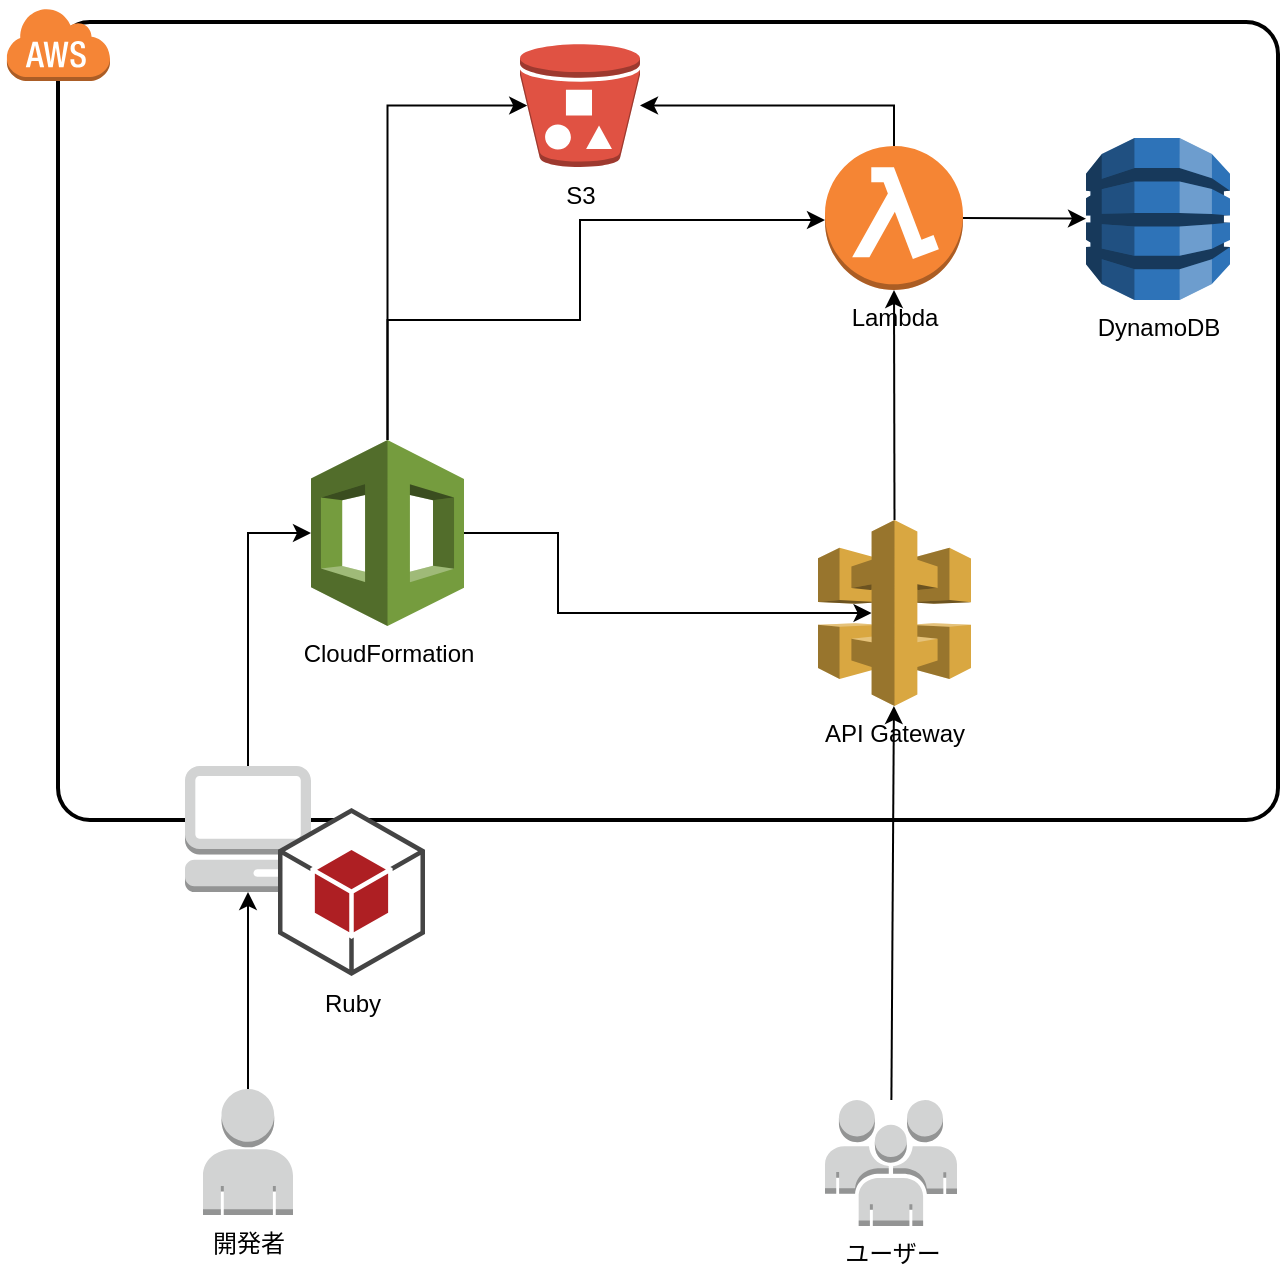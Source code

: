 <mxfile version="10.6.7" type="device"><diagram name="Page-1" id="75ae5057-2f1f-a65a-41a6-c58fb5237df7"><mxGraphModel dx="1078" dy="962" grid="1" gridSize="10" guides="1" tooltips="1" connect="1" arrows="1" fold="1" page="1" pageScale="1" pageWidth="1100" pageHeight="850" background="#ffffff" math="0" shadow="0"><root><mxCell id="0"/><mxCell id="1" parent="0"/><mxCell id="6d17579d09794128-4" value="" style="rounded=1;arcSize=4;dashed=0;strokeColor=#000000;fillColor=none;gradientColor=none;strokeWidth=2;shadow=0;comic=0;fontFamily=Verdana;fontSize=12;fontColor=#000000;html=1;" parent="1" vertex="1"><mxGeometry x="270" y="21" width="610" height="399" as="geometry"/></mxCell><mxCell id="6d17579d09794128-5" value="" style="dashed=0;html=1;shape=mxgraph.aws3.cloud;fillColor=#F58536;gradientColor=none;dashed=0;rounded=1;shadow=0;comic=0;strokeColor=#E6E6E6;strokeWidth=6;fontFamily=Verdana;fontSize=12;fontColor=#000000;" parent="1" vertex="1"><mxGeometry x="244" y="13.5" width="52" height="37" as="geometry"/></mxCell><mxCell id="hjGsAivNyLAnUpCADnDv-54" style="edgeStyle=orthogonalEdgeStyle;rounded=0;orthogonalLoop=1;jettySize=auto;html=1;exitX=0.5;exitY=0;exitDx=0;exitDy=0;exitPerimeter=0;" parent="1" source="hjGsAivNyLAnUpCADnDv-1" target="hjGsAivNyLAnUpCADnDv-9" edge="1"><mxGeometry relative="1" as="geometry"/></mxCell><mxCell id="hjGsAivNyLAnUpCADnDv-1" value="Lambda" style="outlineConnect=0;dashed=0;verticalLabelPosition=bottom;verticalAlign=top;align=center;html=1;shape=mxgraph.aws3.lambda_function;fillColor=#F58534;gradientColor=none;" parent="1" vertex="1"><mxGeometry x="653.5" y="83" width="69" height="72" as="geometry"/></mxCell><mxCell id="hjGsAivNyLAnUpCADnDv-4" value="DynamoDB" style="outlineConnect=0;dashed=0;verticalLabelPosition=bottom;verticalAlign=top;align=center;html=1;shape=mxgraph.aws3.dynamo_db;fillColor=#2E73B8;gradientColor=none;" parent="1" vertex="1"><mxGeometry x="784" y="79" width="72" height="81" as="geometry"/></mxCell><mxCell id="hjGsAivNyLAnUpCADnDv-9" value="S3" style="outlineConnect=0;dashed=0;verticalLabelPosition=bottom;verticalAlign=top;align=center;html=1;shape=mxgraph.aws3.bucket_with_objects;fillColor=#E05243;gradientColor=none;" parent="1" vertex="1"><mxGeometry x="501" y="32" width="60" height="61.5" as="geometry"/></mxCell><mxCell id="hjGsAivNyLAnUpCADnDv-42" style="edgeStyle=orthogonalEdgeStyle;rounded=0;orthogonalLoop=1;jettySize=auto;html=1;" parent="1" source="hjGsAivNyLAnUpCADnDv-10" target="hjGsAivNyLAnUpCADnDv-1" edge="1"><mxGeometry relative="1" as="geometry"><Array as="points"><mxPoint x="435" y="170"/><mxPoint x="531" y="170"/><mxPoint x="531" y="120"/></Array></mxGeometry></mxCell><mxCell id="hjGsAivNyLAnUpCADnDv-52" style="edgeStyle=orthogonalEdgeStyle;rounded=0;orthogonalLoop=1;jettySize=auto;html=1;entryX=0.35;entryY=0.5;entryDx=0;entryDy=0;entryPerimeter=0;" parent="1" source="hjGsAivNyLAnUpCADnDv-10" target="hjGsAivNyLAnUpCADnDv-11" edge="1"><mxGeometry relative="1" as="geometry"><Array as="points"><mxPoint x="520" y="277"/><mxPoint x="520" y="317"/></Array></mxGeometry></mxCell><mxCell id="hjGsAivNyLAnUpCADnDv-53" style="edgeStyle=orthogonalEdgeStyle;rounded=0;orthogonalLoop=1;jettySize=auto;html=1;entryX=0.06;entryY=0.5;entryDx=0;entryDy=0;entryPerimeter=0;" parent="1" source="hjGsAivNyLAnUpCADnDv-10" target="hjGsAivNyLAnUpCADnDv-9" edge="1"><mxGeometry relative="1" as="geometry"><Array as="points"><mxPoint x="435" y="63"/></Array></mxGeometry></mxCell><mxCell id="hjGsAivNyLAnUpCADnDv-10" value="CloudFormation" style="outlineConnect=0;dashed=0;verticalLabelPosition=bottom;verticalAlign=top;align=center;html=1;shape=mxgraph.aws3.cloudformation;fillColor=#759C3E;gradientColor=none;" parent="1" vertex="1"><mxGeometry x="396.5" y="230" width="76.5" height="93" as="geometry"/></mxCell><mxCell id="hjGsAivNyLAnUpCADnDv-11" value="API Gateway&lt;br&gt;" style="outlineConnect=0;dashed=0;verticalLabelPosition=bottom;verticalAlign=top;align=center;html=1;shape=mxgraph.aws3.api_gateway;fillColor=#D9A741;gradientColor=none;" parent="1" vertex="1"><mxGeometry x="650" y="270" width="76.5" height="93" as="geometry"/></mxCell><mxCell id="hjGsAivNyLAnUpCADnDv-13" value="ユーザー" style="outlineConnect=0;dashed=0;verticalLabelPosition=bottom;verticalAlign=top;align=center;html=1;shape=mxgraph.aws3.users;fillColor=#D2D3D3;gradientColor=none;" parent="1" vertex="1"><mxGeometry x="653.5" y="560" width="66" height="63" as="geometry"/></mxCell><mxCell id="hjGsAivNyLAnUpCADnDv-44" style="edgeStyle=orthogonalEdgeStyle;rounded=0;orthogonalLoop=1;jettySize=auto;html=1;entryX=0;entryY=0.5;entryDx=0;entryDy=0;entryPerimeter=0;exitX=0.5;exitY=0;exitDx=0;exitDy=0;exitPerimeter=0;" parent="1" source="hjGsAivNyLAnUpCADnDv-16" target="hjGsAivNyLAnUpCADnDv-10" edge="1"><mxGeometry relative="1" as="geometry"/></mxCell><mxCell id="hjGsAivNyLAnUpCADnDv-16" value="" style="outlineConnect=0;dashed=0;verticalLabelPosition=bottom;verticalAlign=top;align=center;html=1;shape=mxgraph.aws3.management_console;fillColor=#D2D3D3;gradientColor=none;" parent="1" vertex="1"><mxGeometry x="333.5" y="393" width="63" height="63" as="geometry"/></mxCell><mxCell id="hjGsAivNyLAnUpCADnDv-50" style="edgeStyle=orthogonalEdgeStyle;rounded=0;orthogonalLoop=1;jettySize=auto;html=1;" parent="1" source="hjGsAivNyLAnUpCADnDv-17" target="hjGsAivNyLAnUpCADnDv-16" edge="1"><mxGeometry relative="1" as="geometry"/></mxCell><mxCell id="hjGsAivNyLAnUpCADnDv-17" value="開発者" style="outlineConnect=0;dashed=0;verticalLabelPosition=bottom;verticalAlign=top;align=center;html=1;shape=mxgraph.aws3.user;fillColor=#D2D3D3;gradientColor=none;" parent="1" vertex="1"><mxGeometry x="342.5" y="554.5" width="45" height="63" as="geometry"/></mxCell><mxCell id="hjGsAivNyLAnUpCADnDv-21" value="" style="endArrow=classic;html=1;" parent="1" source="hjGsAivNyLAnUpCADnDv-13" target="hjGsAivNyLAnUpCADnDv-11" edge="1"><mxGeometry width="50" height="50" relative="1" as="geometry"><mxPoint x="688" y="335" as="sourcePoint"/><mxPoint x="700.917" y="409" as="targetPoint"/></mxGeometry></mxCell><mxCell id="hjGsAivNyLAnUpCADnDv-22" value="" style="endArrow=classic;html=1;exitX=0.5;exitY=0;exitDx=0;exitDy=0;exitPerimeter=0;entryX=0.5;entryY=1;entryDx=0;entryDy=0;entryPerimeter=0;" parent="1" source="hjGsAivNyLAnUpCADnDv-11" target="hjGsAivNyLAnUpCADnDv-1" edge="1"><mxGeometry width="50" height="50" relative="1" as="geometry"><mxPoint x="772.5" y="165" as="sourcePoint"/><mxPoint x="770.884" y="119" as="targetPoint"/></mxGeometry></mxCell><mxCell id="hjGsAivNyLAnUpCADnDv-23" value="" style="endArrow=classic;html=1;exitX=1;exitY=0.5;exitDx=0;exitDy=0;exitPerimeter=0;" parent="1" source="hjGsAivNyLAnUpCADnDv-1" target="hjGsAivNyLAnUpCADnDv-4" edge="1"><mxGeometry width="50" height="50" relative="1" as="geometry"><mxPoint x="779" y="205.5" as="sourcePoint"/><mxPoint x="694" y="165.5" as="targetPoint"/></mxGeometry></mxCell><mxCell id="JMTvmeHy7uYT-mE7YT3G-1" value="Ruby" style="outlineConnect=0;dashed=0;verticalLabelPosition=bottom;verticalAlign=top;align=center;html=1;shape=mxgraph.aws3.android;fillColor=#AE1F23;gradientColor=none;" vertex="1" parent="1"><mxGeometry x="380" y="414" width="73.5" height="84" as="geometry"/></mxCell></root></mxGraphModel></diagram></mxfile>